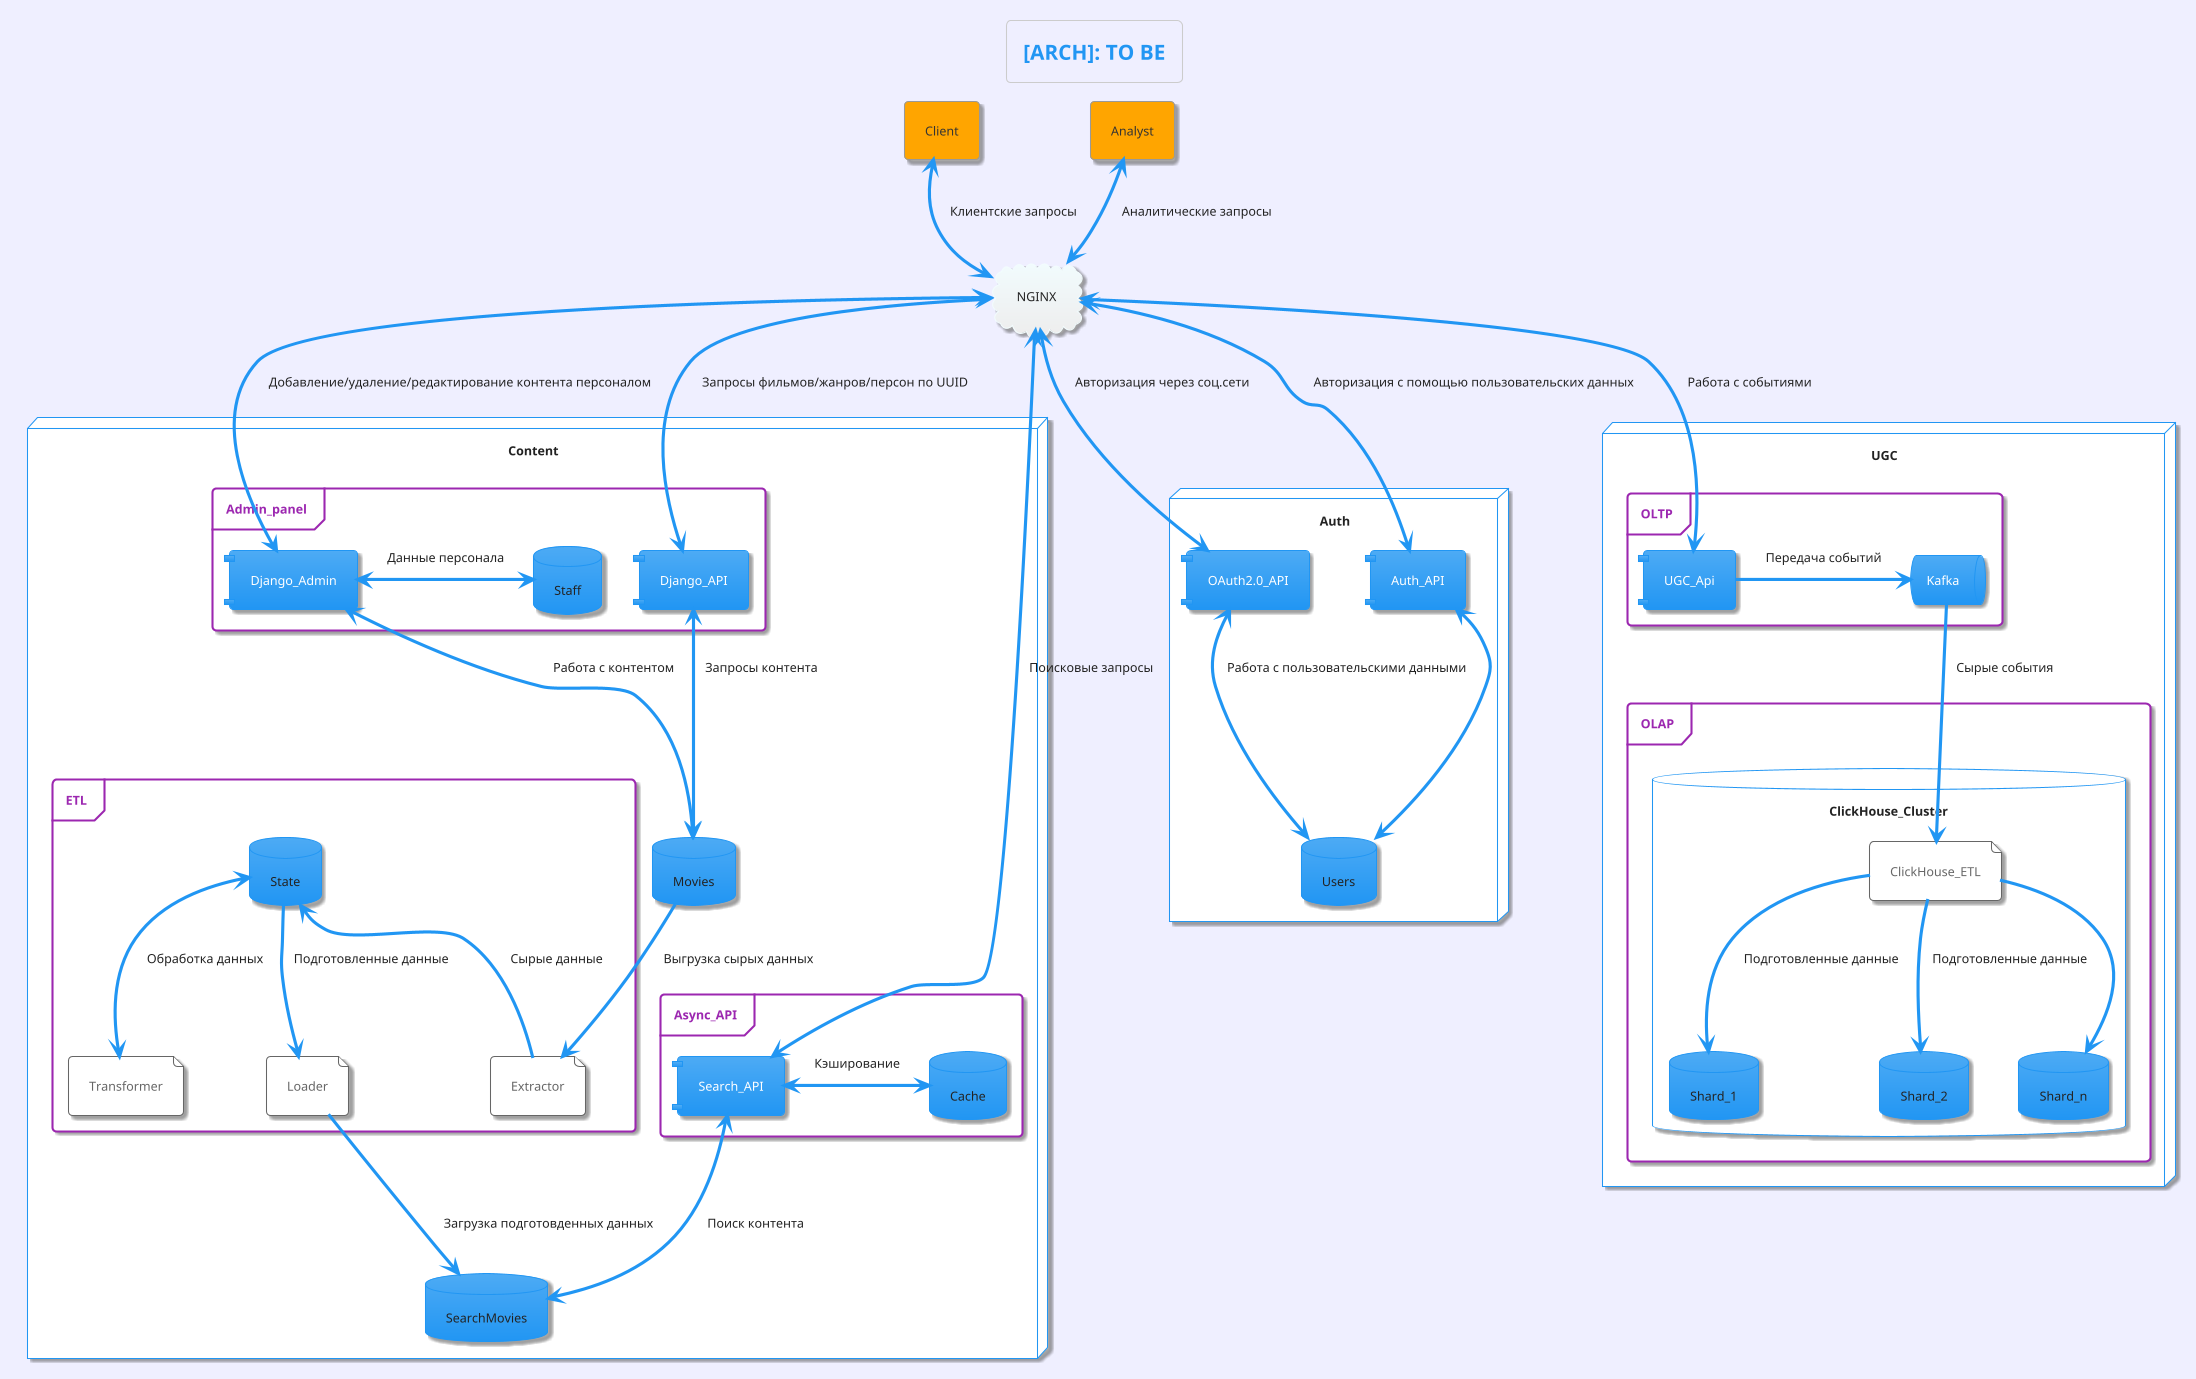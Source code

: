 @startuml
!theme materia
skinparam componentStyle uml1
skinparam backgroundColor MOTIVATION

title [ARCH]: TO BE

agent Client
cloud "NGINX" as server
Client <--> server: Клиентские запросы
agent Analyst
Analyst <--> server: Аналитические запросы

node Content {
    database Movies
    database SearchMovies
    frame Admin_panel {
        database Staff
        component Django_Admin
        component Django_API
        Django_Admin <-> Staff: Данные персонала
    }
    frame ETL {
        database State
        file Extractor
        file Transformer
        file Loader
        State <-- Extractor: Сырые данные
        State <--> Transformer: Обработка данных
        State --> Loader: Подготовленные данные
    }
    frame Async_API {
        component Search_API
        database Cache
        Search_API <-> Cache: Кэширование
    }
    Movies --> Extractor: Выгрузка сырых данных
    Django_Admin <--> Movies: Работа с контентом
    Django_API <--> Movies: Запросы контента
    Loader --> SearchMovies: Загрузка подготовденных данных
    Search_API <--> SearchMovies: Поиск контента
}

server <--> Django_API: Запросы фильмов/жанров/персон по UUID
server <--> Search_API: Поисковые запросы
server <--> Django_Admin: Добавление/удаление/редактирование контента персоналом

node Auth {
    component Auth_API
    component OAuth2.0_API
    database Users
    Auth_API <--> Users
    OAuth2.0_API <--> Users: Работа с пользовательскими данными
}

server <--> Auth_API: Авторизация с помощью пользовательских данных
server <--> OAuth2.0_API: Авторизация через соц.сети

node UGC {
    frame OLTP {
        component UGC_Api
        queue Kafka
        UGC_Api -> Kafka: Передача событий
    }
    frame OLAP {
        database ClickHouse_Cluster {
            file ClickHouse_ETL
            database Shard_1
            database Shard_2
            database Shard_n
            ClickHouse_ETL --> Shard_1: Подготовленные данные
            ClickHouse_ETL --> Shard_2: Подготовленные данные
            ClickHouse_ETL --> Shard_n
        }
    }
    Kafka --> ClickHouse_ETL: Сырые события
}
server <--> UGC_Api: Работа с событиями
@enduml
